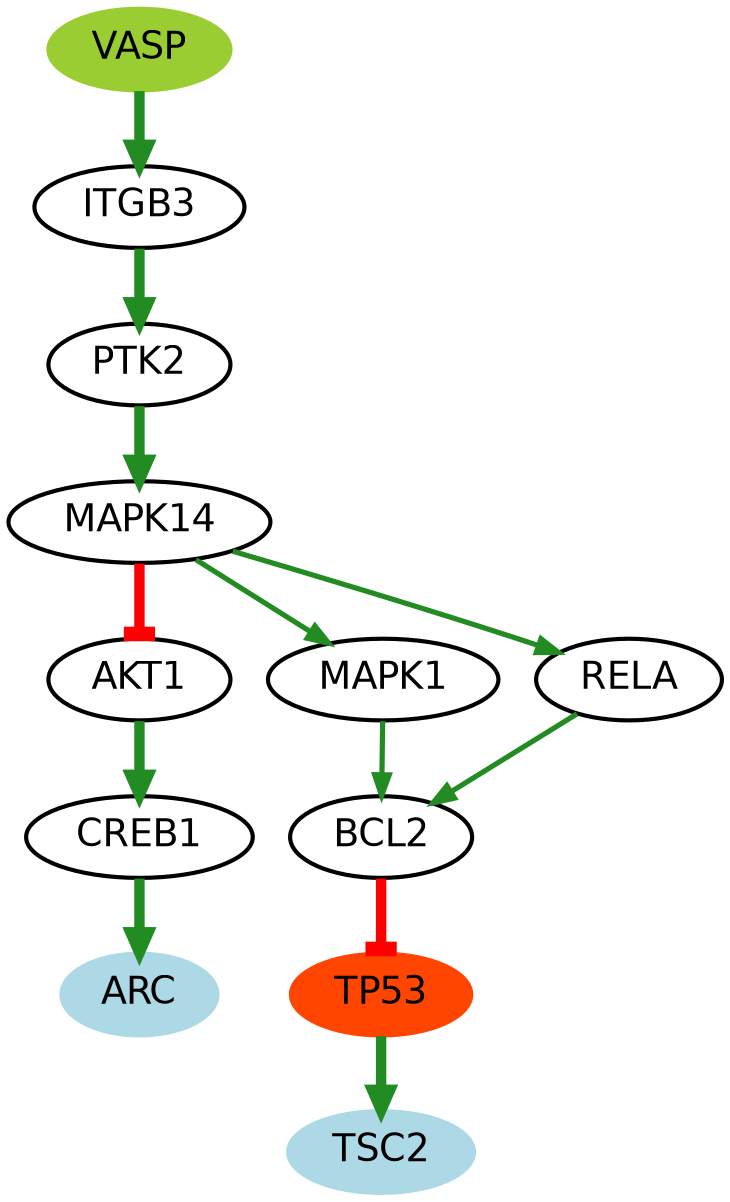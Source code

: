 digraph "" {
ITGB3 [color=black, fillcolor=white, fontname=Helvetica, fontsize=18, shape=ellipse, style="filled, bold"];
PTK2 [color=black, fillcolor=white, fontname=Helvetica, fontsize=18, shape=ellipse, style="filled, bold"];
TP53 [color=orangered, fillcolor=orangered, fontname=Helvetica, fontsize=18, shape=ellipse, style="filled, bold"];
CREB1 [color=black, fillcolor=white, fontname=Helvetica, fontsize=18, shape=ellipse, style="filled, bold"];
ARC [color=lightblue, fillcolor=lightblue, fontname=Helvetica, fontsize=18, shape=ellipse, style="filled, bold"];
MAPK14 [color=black, fillcolor=white, fontname=Helvetica, fontsize=18, shape=ellipse, style="filled, bold"];
AKT1 [color=black, fillcolor=white, fontname=Helvetica, fontsize=18, shape=ellipse, style="filled, bold"];
MAPK1 [color=black, fillcolor=white, fontname=Helvetica, fontsize=18, shape=ellipse, style="filled, bold"];
RELA [color=black, fillcolor=white, fontname=Helvetica, fontsize=18, shape=ellipse, style="filled, bold"];
TSC2 [color=lightblue, fillcolor=lightblue, fontname=Helvetica, fontsize=18, shape=ellipse, style="filled, bold"];
VASP [color=olivedrab3, fillcolor=olivedrab3, fontname=Helvetica, fontsize=18, shape=ellipse, style="filled, bold"];
BCL2 [color=black, fillcolor=white, fontname=Helvetica, fontsize=18, shape=ellipse, style="filled, bold"];
ITGB3 -> PTK2  [arrowhead=normal, color=forestgreen, dir=forward, key=0, penwidth="5.0", sign=1, weight="1.0"];
PTK2 -> MAPK14  [arrowhead=normal, color=forestgreen, dir=forward, key=0, penwidth="5.0", sign=1, weight="1.0"];
TP53 -> TSC2  [arrowhead=normal, color=forestgreen, dir=forward, key=0, penwidth="5.0", sign=1, weight="1.0"];
CREB1 -> ARC  [arrowhead=normal, color=forestgreen, dir=forward, key=0, penwidth="5.0", sign=1, weight="1.0"];
MAPK14 -> AKT1  [arrowhead=tee, color=red, dir=forward, key=0, penwidth="5.0", sign="-1", weight="1.0"];
MAPK14 -> RELA  [arrowhead=normal, color=forestgreen, dir=forward, key=0, penwidth="2.5", sign=1, weight="0.5"];
MAPK14 -> MAPK1  [arrowhead=normal, color=forestgreen, dir=forward, key=0, penwidth="2.5", sign=1, weight="0.5"];
AKT1 -> CREB1  [arrowhead=normal, color=forestgreen, dir=forward, key=0, penwidth="5.0", sign=1, weight="1.0"];
MAPK1 -> BCL2  [arrowhead=normal, color=forestgreen, dir=forward, key=0, penwidth="2.5", sign=1, weight="0.5"];
RELA -> BCL2  [arrowhead=normal, color=forestgreen, dir=forward, key=0, penwidth="2.5", sign=1, weight="0.5"];
VASP -> ITGB3  [arrowhead=normal, color=forestgreen, dir=forward, key=0, penwidth="5.0", sign=1, weight="1.0"];
BCL2 -> TP53  [arrowhead=tee, color=red, dir=forward, key=0, penwidth="5.0", sign="-1", weight="1.0"];
}
